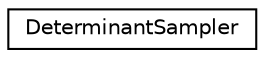 digraph "Graphical Class Hierarchy"
{
  edge [fontname="Helvetica",fontsize="10",labelfontname="Helvetica",labelfontsize="10"];
  node [fontname="Helvetica",fontsize="10",shape=record];
  rankdir="LR";
  Node1 [label="DeterminantSampler",height=0.2,width=0.4,color="black", fillcolor="white", style="filled",URL="$classDeterminantSampler.html"];
}
